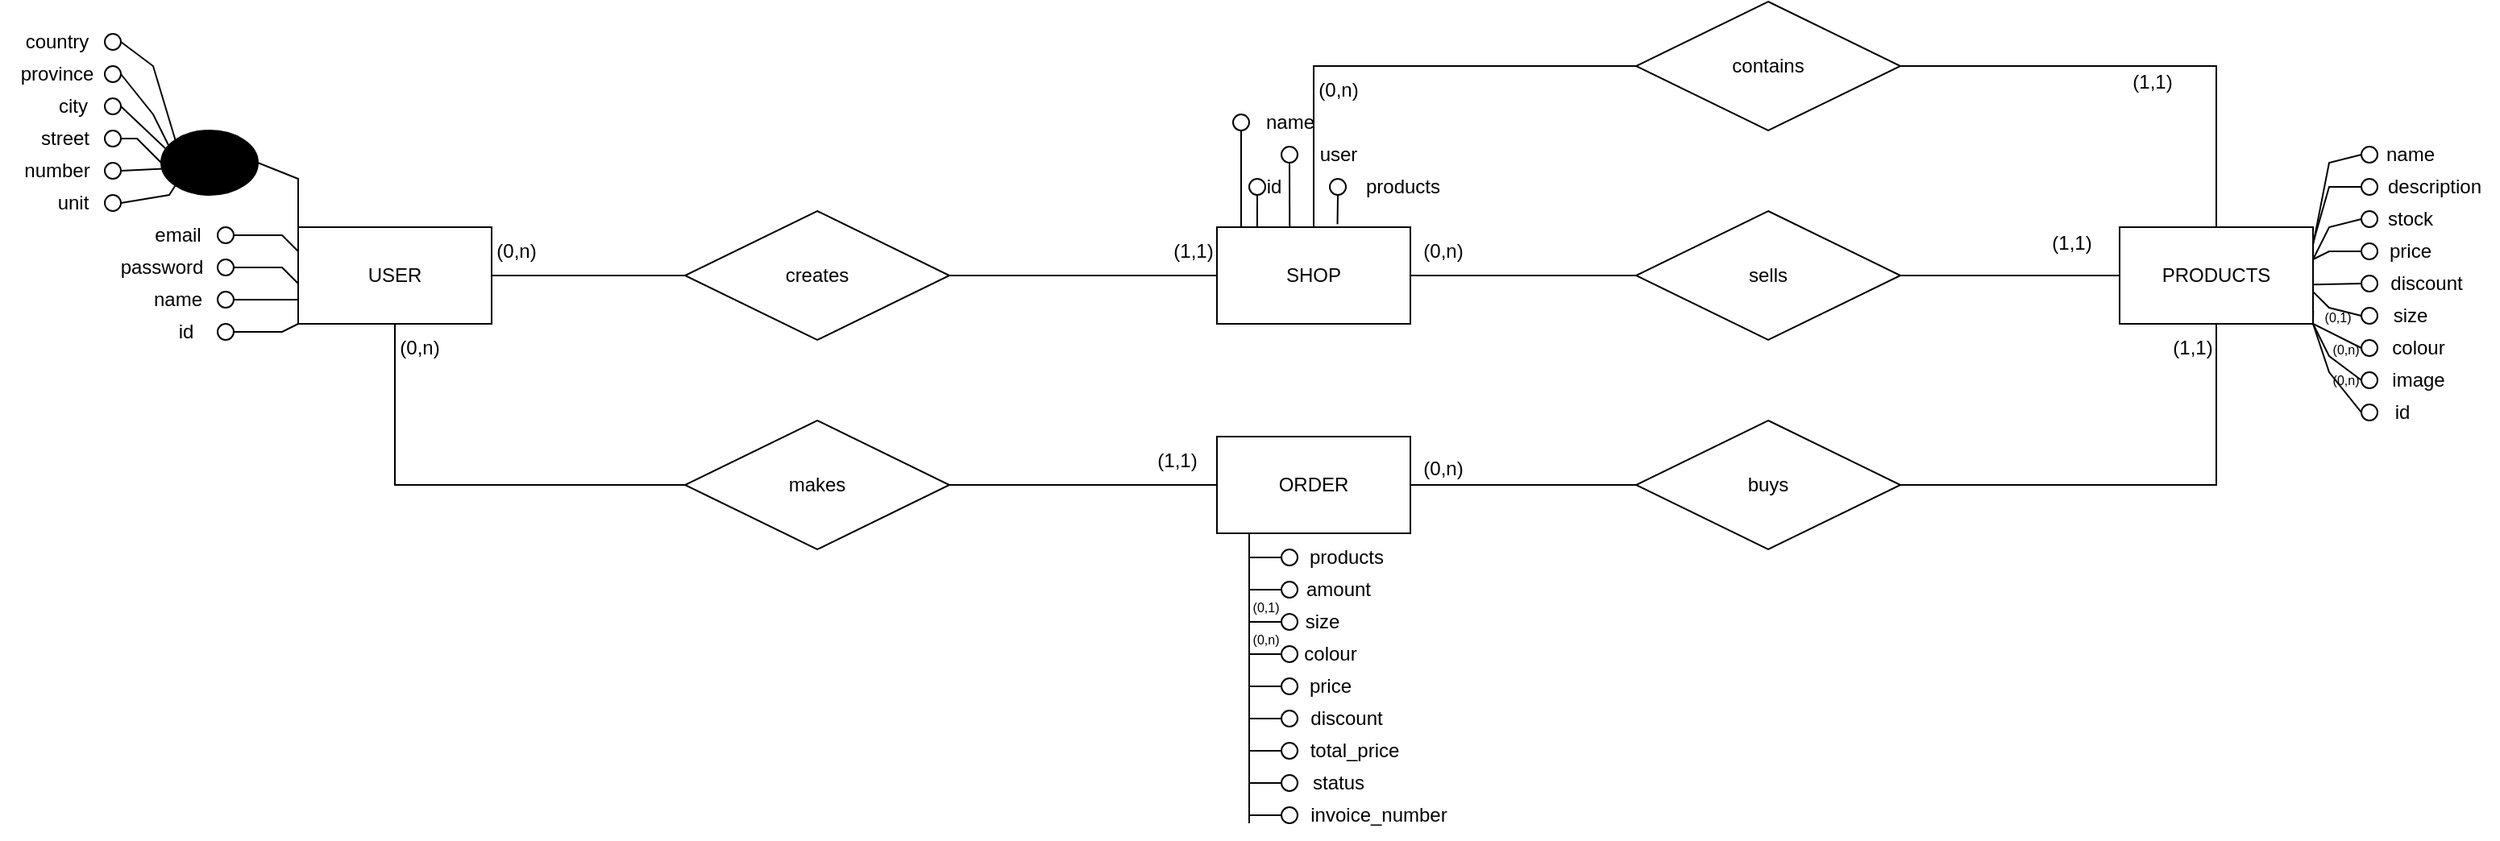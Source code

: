 <mxfile version="20.8.10" type="device"><diagram name="Página-1" id="G-eJqF3E86gqynP8YKyf"><mxGraphModel dx="1877" dy="1722" grid="1" gridSize="10" guides="1" tooltips="1" connect="1" arrows="1" fold="1" page="1" pageScale="1" pageWidth="827" pageHeight="1169" math="0" shadow="0"><root><mxCell id="0"/><mxCell id="1" parent="0"/><mxCell id="4-C8mo337-j5Z2Z1WoTl-1" value="USER" style="rounded=0;whiteSpace=wrap;html=1;" vertex="1" parent="1"><mxGeometry x="80" y="120" width="120" height="60" as="geometry"/></mxCell><mxCell id="4-C8mo337-j5Z2Z1WoTl-2" value="creates" style="rhombus;whiteSpace=wrap;html=1;" vertex="1" parent="1"><mxGeometry x="320" y="110" width="164" height="80" as="geometry"/></mxCell><mxCell id="4-C8mo337-j5Z2Z1WoTl-3" value="SHOP" style="rounded=0;whiteSpace=wrap;html=1;" vertex="1" parent="1"><mxGeometry x="650" y="120" width="120" height="60" as="geometry"/></mxCell><mxCell id="4-C8mo337-j5Z2Z1WoTl-4" value="sells" style="rhombus;whiteSpace=wrap;html=1;" vertex="1" parent="1"><mxGeometry x="910" y="110" width="164" height="80" as="geometry"/></mxCell><mxCell id="4-C8mo337-j5Z2Z1WoTl-5" value="PRODUCTS" style="rounded=0;whiteSpace=wrap;html=1;" vertex="1" parent="1"><mxGeometry x="1210" y="120" width="120" height="60" as="geometry"/></mxCell><mxCell id="4-C8mo337-j5Z2Z1WoTl-6" value="makes" style="rhombus;whiteSpace=wrap;html=1;" vertex="1" parent="1"><mxGeometry x="320" y="240" width="164" height="80" as="geometry"/></mxCell><mxCell id="4-C8mo337-j5Z2Z1WoTl-7" value="ORDER" style="rounded=0;whiteSpace=wrap;html=1;" vertex="1" parent="1"><mxGeometry x="650" y="250" width="120" height="60" as="geometry"/></mxCell><mxCell id="4-C8mo337-j5Z2Z1WoTl-8" value="buys" style="rhombus;whiteSpace=wrap;html=1;" vertex="1" parent="1"><mxGeometry x="910" y="240" width="164" height="80" as="geometry"/></mxCell><mxCell id="4-C8mo337-j5Z2Z1WoTl-12" value="" style="endArrow=none;html=1;rounded=0;exitX=1;exitY=0.5;exitDx=0;exitDy=0;entryX=0;entryY=0.5;entryDx=0;entryDy=0;" edge="1" parent="1" source="4-C8mo337-j5Z2Z1WoTl-1" target="4-C8mo337-j5Z2Z1WoTl-2"><mxGeometry width="50" height="50" relative="1" as="geometry"><mxPoint x="350" y="270" as="sourcePoint"/><mxPoint x="400" y="220" as="targetPoint"/></mxGeometry></mxCell><mxCell id="4-C8mo337-j5Z2Z1WoTl-13" value="" style="endArrow=none;html=1;rounded=0;exitX=0;exitY=0.5;exitDx=0;exitDy=0;entryX=1;entryY=0.5;entryDx=0;entryDy=0;" edge="1" parent="1" source="4-C8mo337-j5Z2Z1WoTl-3" target="4-C8mo337-j5Z2Z1WoTl-2"><mxGeometry width="50" height="50" relative="1" as="geometry"><mxPoint x="168" y="160" as="sourcePoint"/><mxPoint x="330" y="160" as="targetPoint"/></mxGeometry></mxCell><mxCell id="4-C8mo337-j5Z2Z1WoTl-14" value="" style="endArrow=none;html=1;rounded=0;exitX=0.5;exitY=1;exitDx=0;exitDy=0;entryX=0;entryY=0.5;entryDx=0;entryDy=0;" edge="1" parent="1" source="4-C8mo337-j5Z2Z1WoTl-1" target="4-C8mo337-j5Z2Z1WoTl-6"><mxGeometry width="50" height="50" relative="1" as="geometry"><mxPoint x="260" y="200" as="sourcePoint"/><mxPoint x="422" y="200" as="targetPoint"/><Array as="points"><mxPoint x="140" y="280"/></Array></mxGeometry></mxCell><mxCell id="4-C8mo337-j5Z2Z1WoTl-15" value="" style="endArrow=none;html=1;rounded=0;exitX=1;exitY=0.5;exitDx=0;exitDy=0;entryX=0;entryY=0.5;entryDx=0;entryDy=0;" edge="1" parent="1" source="4-C8mo337-j5Z2Z1WoTl-6" target="4-C8mo337-j5Z2Z1WoTl-7"><mxGeometry width="50" height="50" relative="1" as="geometry"><mxPoint x="510" y="320" as="sourcePoint"/><mxPoint x="672" y="320" as="targetPoint"/></mxGeometry></mxCell><mxCell id="4-C8mo337-j5Z2Z1WoTl-16" value="" style="endArrow=none;html=1;rounded=0;exitX=1;exitY=0.5;exitDx=0;exitDy=0;" edge="1" parent="1" source="4-C8mo337-j5Z2Z1WoTl-3"><mxGeometry width="50" height="50" relative="1" as="geometry"><mxPoint x="820" y="150" as="sourcePoint"/><mxPoint x="910" y="150" as="targetPoint"/></mxGeometry></mxCell><mxCell id="4-C8mo337-j5Z2Z1WoTl-17" value="" style="endArrow=none;html=1;rounded=0;exitX=1;exitY=0.5;exitDx=0;exitDy=0;entryX=0;entryY=0.5;entryDx=0;entryDy=0;" edge="1" parent="1" source="4-C8mo337-j5Z2Z1WoTl-4" target="4-C8mo337-j5Z2Z1WoTl-5"><mxGeometry width="50" height="50" relative="1" as="geometry"><mxPoint x="1150" y="160" as="sourcePoint"/><mxPoint x="1312" y="160" as="targetPoint"/></mxGeometry></mxCell><mxCell id="4-C8mo337-j5Z2Z1WoTl-19" value="" style="endArrow=none;html=1;rounded=0;exitX=1;exitY=0.5;exitDx=0;exitDy=0;entryX=0;entryY=0.5;entryDx=0;entryDy=0;" edge="1" parent="1" source="4-C8mo337-j5Z2Z1WoTl-7" target="4-C8mo337-j5Z2Z1WoTl-8"><mxGeometry width="50" height="50" relative="1" as="geometry"><mxPoint x="790" y="320" as="sourcePoint"/><mxPoint x="952" y="320" as="targetPoint"/></mxGeometry></mxCell><mxCell id="4-C8mo337-j5Z2Z1WoTl-20" value="" style="ellipse;whiteSpace=wrap;html=1;aspect=fixed;" vertex="1" parent="1"><mxGeometry x="30" y="120" width="10" height="10" as="geometry"/></mxCell><mxCell id="4-C8mo337-j5Z2Z1WoTl-23" value="" style="ellipse;whiteSpace=wrap;html=1;aspect=fixed;" vertex="1" parent="1"><mxGeometry x="30" y="140" width="10" height="10" as="geometry"/></mxCell><mxCell id="4-C8mo337-j5Z2Z1WoTl-24" value="" style="ellipse;whiteSpace=wrap;html=1;aspect=fixed;" vertex="1" parent="1"><mxGeometry x="30" y="160" width="10" height="10" as="geometry"/></mxCell><mxCell id="4-C8mo337-j5Z2Z1WoTl-26" value="" style="ellipse;whiteSpace=wrap;html=1;aspect=fixed;fillColor=#FFFFFF;" vertex="1" parent="1"><mxGeometry x="30" y="180" width="10" height="10" as="geometry"/></mxCell><mxCell id="4-C8mo337-j5Z2Z1WoTl-27" value="" style="endArrow=none;html=1;rounded=0;exitX=0;exitY=0.25;exitDx=0;exitDy=0;entryX=1;entryY=0.5;entryDx=0;entryDy=0;" edge="1" parent="1" source="4-C8mo337-j5Z2Z1WoTl-1" target="4-C8mo337-j5Z2Z1WoTl-20"><mxGeometry width="50" height="50" relative="1" as="geometry"><mxPoint x="80" y="190" as="sourcePoint"/><mxPoint x="130" y="140" as="targetPoint"/><Array as="points"><mxPoint x="70" y="125"/></Array></mxGeometry></mxCell><mxCell id="4-C8mo337-j5Z2Z1WoTl-28" value="" style="endArrow=none;html=1;rounded=0;exitX=0;exitY=0.25;exitDx=0;exitDy=0;entryX=1;entryY=0.5;entryDx=0;entryDy=0;" edge="1" parent="1"><mxGeometry width="50" height="50" relative="1" as="geometry"><mxPoint x="80" y="155" as="sourcePoint"/><mxPoint x="40" y="145" as="targetPoint"/><Array as="points"><mxPoint x="70" y="145"/></Array></mxGeometry></mxCell><mxCell id="4-C8mo337-j5Z2Z1WoTl-30" value="" style="endArrow=none;html=1;rounded=0;exitX=1;exitY=0.5;exitDx=0;exitDy=0;entryX=0;entryY=0.75;entryDx=0;entryDy=0;" edge="1" parent="1" source="4-C8mo337-j5Z2Z1WoTl-24" target="4-C8mo337-j5Z2Z1WoTl-1"><mxGeometry width="50" height="50" relative="1" as="geometry"><mxPoint x="80" y="190" as="sourcePoint"/><mxPoint x="130" y="140" as="targetPoint"/></mxGeometry></mxCell><mxCell id="4-C8mo337-j5Z2Z1WoTl-31" value="" style="endArrow=none;html=1;rounded=0;exitX=1;exitY=0.5;exitDx=0;exitDy=0;entryX=0;entryY=1;entryDx=0;entryDy=0;" edge="1" parent="1" source="4-C8mo337-j5Z2Z1WoTl-26" target="4-C8mo337-j5Z2Z1WoTl-1"><mxGeometry width="50" height="50" relative="1" as="geometry"><mxPoint x="80" y="190" as="sourcePoint"/><mxPoint x="130" y="140" as="targetPoint"/><Array as="points"><mxPoint x="70" y="185"/></Array></mxGeometry></mxCell><mxCell id="4-C8mo337-j5Z2Z1WoTl-32" value="email" style="text;html=1;align=center;verticalAlign=middle;resizable=0;points=[];autosize=1;strokeColor=none;fillColor=none;" vertex="1" parent="1"><mxGeometry x="-20" y="110" width="50" height="30" as="geometry"/></mxCell><mxCell id="4-C8mo337-j5Z2Z1WoTl-33" value="password" style="text;html=1;align=center;verticalAlign=middle;resizable=0;points=[];autosize=1;strokeColor=none;fillColor=none;" vertex="1" parent="1"><mxGeometry x="-40" y="130" width="70" height="30" as="geometry"/></mxCell><mxCell id="4-C8mo337-j5Z2Z1WoTl-34" value="name" style="text;html=1;align=center;verticalAlign=middle;resizable=0;points=[];autosize=1;strokeColor=none;fillColor=none;" vertex="1" parent="1"><mxGeometry x="-20" y="150" width="50" height="30" as="geometry"/></mxCell><mxCell id="4-C8mo337-j5Z2Z1WoTl-35" value="id" style="text;html=1;align=center;verticalAlign=middle;resizable=0;points=[];autosize=1;strokeColor=none;fillColor=none;" vertex="1" parent="1"><mxGeometry x="-5" y="170" width="30" height="30" as="geometry"/></mxCell><mxCell id="4-C8mo337-j5Z2Z1WoTl-36" value="" style="ellipse;whiteSpace=wrap;html=1;aspect=fixed;" vertex="1" parent="1"><mxGeometry x="660" y="50" width="10" height="10" as="geometry"/></mxCell><mxCell id="4-C8mo337-j5Z2Z1WoTl-37" value="" style="ellipse;whiteSpace=wrap;html=1;aspect=fixed;" vertex="1" parent="1"><mxGeometry x="690" y="70" width="10" height="10" as="geometry"/></mxCell><mxCell id="4-C8mo337-j5Z2Z1WoTl-38" value="" style="ellipse;whiteSpace=wrap;html=1;aspect=fixed;" vertex="1" parent="1"><mxGeometry x="720" y="90" width="10" height="10" as="geometry"/></mxCell><mxCell id="4-C8mo337-j5Z2Z1WoTl-39" value="" style="ellipse;whiteSpace=wrap;html=1;aspect=fixed;fillColor=#FFFFFF;" vertex="1" parent="1"><mxGeometry x="670" y="90" width="10" height="10" as="geometry"/></mxCell><mxCell id="4-C8mo337-j5Z2Z1WoTl-40" value="name" style="text;html=1;align=center;verticalAlign=middle;resizable=0;points=[];autosize=1;strokeColor=none;fillColor=none;" vertex="1" parent="1"><mxGeometry x="670" y="40" width="50" height="30" as="geometry"/></mxCell><mxCell id="4-C8mo337-j5Z2Z1WoTl-41" value="user" style="text;html=1;align=center;verticalAlign=middle;resizable=0;points=[];autosize=1;strokeColor=none;fillColor=none;" vertex="1" parent="1"><mxGeometry x="700" y="60" width="50" height="30" as="geometry"/></mxCell><mxCell id="4-C8mo337-j5Z2Z1WoTl-42" value="products" style="text;html=1;align=center;verticalAlign=middle;resizable=0;points=[];autosize=1;strokeColor=none;fillColor=none;" vertex="1" parent="1"><mxGeometry x="730" y="80" width="70" height="30" as="geometry"/></mxCell><mxCell id="4-C8mo337-j5Z2Z1WoTl-44" value="id" style="text;html=1;align=center;verticalAlign=middle;resizable=0;points=[];autosize=1;strokeColor=none;fillColor=none;" vertex="1" parent="1"><mxGeometry x="670" y="80" width="30" height="30" as="geometry"/></mxCell><mxCell id="4-C8mo337-j5Z2Z1WoTl-45" value="" style="endArrow=none;html=1;rounded=0;exitX=0.5;exitY=1;exitDx=0;exitDy=0;entryX=0.125;entryY=0.001;entryDx=0;entryDy=0;entryPerimeter=0;" edge="1" parent="1" source="4-C8mo337-j5Z2Z1WoTl-36" target="4-C8mo337-j5Z2Z1WoTl-3"><mxGeometry width="50" height="50" relative="1" as="geometry"><mxPoint x="750" y="130" as="sourcePoint"/><mxPoint x="800" y="80" as="targetPoint"/></mxGeometry></mxCell><mxCell id="4-C8mo337-j5Z2Z1WoTl-47" value="" style="endArrow=none;html=1;rounded=0;exitX=0.5;exitY=1;exitDx=0;exitDy=0;entryX=0.208;entryY=0;entryDx=0;entryDy=0;entryPerimeter=0;" edge="1" parent="1" source="4-C8mo337-j5Z2Z1WoTl-39" target="4-C8mo337-j5Z2Z1WoTl-3"><mxGeometry width="50" height="50" relative="1" as="geometry"><mxPoint x="750" y="130" as="sourcePoint"/><mxPoint x="800" y="80" as="targetPoint"/></mxGeometry></mxCell><mxCell id="4-C8mo337-j5Z2Z1WoTl-48" value="" style="endArrow=none;html=1;rounded=0;exitX=0.5;exitY=1;exitDx=0;exitDy=0;entryX=0.376;entryY=0.001;entryDx=0;entryDy=0;entryPerimeter=0;" edge="1" parent="1" source="4-C8mo337-j5Z2Z1WoTl-37" target="4-C8mo337-j5Z2Z1WoTl-3"><mxGeometry width="50" height="50" relative="1" as="geometry"><mxPoint x="750" y="130" as="sourcePoint"/><mxPoint x="800" y="80" as="targetPoint"/></mxGeometry></mxCell><mxCell id="4-C8mo337-j5Z2Z1WoTl-49" value="" style="endArrow=none;html=1;rounded=0;exitX=0.5;exitY=1;exitDx=0;exitDy=0;entryX=0.623;entryY=-0.031;entryDx=0;entryDy=0;entryPerimeter=0;" edge="1" parent="1" source="4-C8mo337-j5Z2Z1WoTl-38" target="4-C8mo337-j5Z2Z1WoTl-3"><mxGeometry width="50" height="50" relative="1" as="geometry"><mxPoint x="750" y="130" as="sourcePoint"/><mxPoint x="800" y="80" as="targetPoint"/></mxGeometry></mxCell><mxCell id="4-C8mo337-j5Z2Z1WoTl-50" value="contains" style="rhombus;whiteSpace=wrap;html=1;" vertex="1" parent="1"><mxGeometry x="910" y="-20" width="164" height="80" as="geometry"/></mxCell><mxCell id="4-C8mo337-j5Z2Z1WoTl-51" value="" style="endArrow=none;html=1;rounded=0;exitX=0;exitY=0.5;exitDx=0;exitDy=0;" edge="1" parent="1" source="4-C8mo337-j5Z2Z1WoTl-50"><mxGeometry width="50" height="50" relative="1" as="geometry"><mxPoint x="960" y="80" as="sourcePoint"/><mxPoint x="910" y="20" as="targetPoint"/></mxGeometry></mxCell><mxCell id="4-C8mo337-j5Z2Z1WoTl-53" value="" style="endArrow=none;html=1;rounded=0;exitX=0.5;exitY=0;exitDx=0;exitDy=0;entryX=0;entryY=0.5;entryDx=0;entryDy=0;" edge="1" parent="1" source="4-C8mo337-j5Z2Z1WoTl-3" target="4-C8mo337-j5Z2Z1WoTl-50"><mxGeometry width="50" height="50" relative="1" as="geometry"><mxPoint x="960" y="160" as="sourcePoint"/><mxPoint x="1010" y="110" as="targetPoint"/><Array as="points"><mxPoint x="710" y="20"/></Array></mxGeometry></mxCell><mxCell id="4-C8mo337-j5Z2Z1WoTl-54" value="" style="endArrow=none;html=1;rounded=0;entryX=1;entryY=0.5;entryDx=0;entryDy=0;exitX=0.5;exitY=0;exitDx=0;exitDy=0;" edge="1" parent="1" source="4-C8mo337-j5Z2Z1WoTl-5" target="4-C8mo337-j5Z2Z1WoTl-50"><mxGeometry width="50" height="50" relative="1" as="geometry"><mxPoint x="960" y="160" as="sourcePoint"/><mxPoint x="1010" y="110" as="targetPoint"/><Array as="points"><mxPoint x="1270" y="20"/></Array></mxGeometry></mxCell><mxCell id="4-C8mo337-j5Z2Z1WoTl-55" value="" style="ellipse;whiteSpace=wrap;html=1;aspect=fixed;" vertex="1" parent="1"><mxGeometry x="1360" y="90" width="10" height="10" as="geometry"/></mxCell><mxCell id="4-C8mo337-j5Z2Z1WoTl-56" value="" style="ellipse;whiteSpace=wrap;html=1;aspect=fixed;" vertex="1" parent="1"><mxGeometry x="1360" y="110" width="10" height="10" as="geometry"/></mxCell><mxCell id="4-C8mo337-j5Z2Z1WoTl-57" value="" style="ellipse;whiteSpace=wrap;html=1;aspect=fixed;" vertex="1" parent="1"><mxGeometry x="1360" y="130" width="10" height="10" as="geometry"/></mxCell><mxCell id="4-C8mo337-j5Z2Z1WoTl-58" value="" style="ellipse;whiteSpace=wrap;html=1;aspect=fixed;" vertex="1" parent="1"><mxGeometry x="1360" y="150" width="10" height="10" as="geometry"/></mxCell><mxCell id="4-C8mo337-j5Z2Z1WoTl-59" value="" style="ellipse;whiteSpace=wrap;html=1;aspect=fixed;" vertex="1" parent="1"><mxGeometry x="1360" y="170" width="10" height="10" as="geometry"/></mxCell><mxCell id="4-C8mo337-j5Z2Z1WoTl-60" value="" style="ellipse;whiteSpace=wrap;html=1;aspect=fixed;" vertex="1" parent="1"><mxGeometry x="1360" y="190" width="10" height="10" as="geometry"/></mxCell><mxCell id="4-C8mo337-j5Z2Z1WoTl-61" value="" style="ellipse;whiteSpace=wrap;html=1;aspect=fixed;" vertex="1" parent="1"><mxGeometry x="1360" y="210" width="10" height="10" as="geometry"/></mxCell><mxCell id="4-C8mo337-j5Z2Z1WoTl-62" value="" style="ellipse;whiteSpace=wrap;html=1;aspect=fixed;" vertex="1" parent="1"><mxGeometry x="1360" y="70" width="10" height="10" as="geometry"/></mxCell><mxCell id="4-C8mo337-j5Z2Z1WoTl-63" value="" style="ellipse;whiteSpace=wrap;html=1;aspect=fixed;fillColor=#FFFFFF;" vertex="1" parent="1"><mxGeometry x="1360" y="230" width="10" height="10" as="geometry"/></mxCell><mxCell id="4-C8mo337-j5Z2Z1WoTl-65" value="" style="endArrow=none;html=1;rounded=0;exitX=1.001;exitY=0.175;exitDx=0;exitDy=0;exitPerimeter=0;entryX=0;entryY=0.5;entryDx=0;entryDy=0;" edge="1" parent="1" source="4-C8mo337-j5Z2Z1WoTl-5" target="4-C8mo337-j5Z2Z1WoTl-62"><mxGeometry width="50" height="50" relative="1" as="geometry"><mxPoint x="1300" y="170" as="sourcePoint"/><mxPoint x="1350" y="120" as="targetPoint"/><Array as="points"><mxPoint x="1340" y="80"/></Array></mxGeometry></mxCell><mxCell id="4-C8mo337-j5Z2Z1WoTl-66" value="" style="endArrow=none;html=1;rounded=0;exitX=0;exitY=0.5;exitDx=0;exitDy=0;" edge="1" parent="1" source="4-C8mo337-j5Z2Z1WoTl-55"><mxGeometry width="50" height="50" relative="1" as="geometry"><mxPoint x="1300" y="170" as="sourcePoint"/><mxPoint x="1330" y="130" as="targetPoint"/><Array as="points"><mxPoint x="1340" y="95"/></Array></mxGeometry></mxCell><mxCell id="4-C8mo337-j5Z2Z1WoTl-67" value="" style="endArrow=none;html=1;rounded=0;entryX=0;entryY=0.5;entryDx=0;entryDy=0;" edge="1" parent="1" target="4-C8mo337-j5Z2Z1WoTl-56"><mxGeometry width="50" height="50" relative="1" as="geometry"><mxPoint x="1330" y="140" as="sourcePoint"/><mxPoint x="1350" y="120" as="targetPoint"/><Array as="points"><mxPoint x="1340" y="120"/></Array></mxGeometry></mxCell><mxCell id="4-C8mo337-j5Z2Z1WoTl-68" value="" style="endArrow=none;html=1;rounded=0;exitX=0;exitY=0.5;exitDx=0;exitDy=0;" edge="1" parent="1" source="4-C8mo337-j5Z2Z1WoTl-57"><mxGeometry width="50" height="50" relative="1" as="geometry"><mxPoint x="1300" y="170" as="sourcePoint"/><mxPoint x="1330" y="140" as="targetPoint"/><Array as="points"><mxPoint x="1340" y="135"/></Array></mxGeometry></mxCell><mxCell id="4-C8mo337-j5Z2Z1WoTl-69" value="" style="endArrow=none;html=1;rounded=0;exitX=0;exitY=0.5;exitDx=0;exitDy=0;entryX=1.001;entryY=0.594;entryDx=0;entryDy=0;entryPerimeter=0;" edge="1" parent="1" source="4-C8mo337-j5Z2Z1WoTl-58" target="4-C8mo337-j5Z2Z1WoTl-5"><mxGeometry width="50" height="50" relative="1" as="geometry"><mxPoint x="1300" y="170" as="sourcePoint"/><mxPoint x="1350" y="120" as="targetPoint"/></mxGeometry></mxCell><mxCell id="4-C8mo337-j5Z2Z1WoTl-70" value="" style="endArrow=none;html=1;rounded=0;exitX=0;exitY=0.5;exitDx=0;exitDy=0;entryX=1.001;entryY=0.67;entryDx=0;entryDy=0;entryPerimeter=0;" edge="1" parent="1" source="4-C8mo337-j5Z2Z1WoTl-59" target="4-C8mo337-j5Z2Z1WoTl-5"><mxGeometry width="50" height="50" relative="1" as="geometry"><mxPoint x="1300" y="170" as="sourcePoint"/><mxPoint x="1350" y="120" as="targetPoint"/><Array as="points"><mxPoint x="1340" y="170"/></Array></mxGeometry></mxCell><mxCell id="4-C8mo337-j5Z2Z1WoTl-71" value="" style="endArrow=none;html=1;rounded=0;exitX=0;exitY=0.5;exitDx=0;exitDy=0;entryX=1.001;entryY=0.867;entryDx=0;entryDy=0;entryPerimeter=0;" edge="1" parent="1" source="4-C8mo337-j5Z2Z1WoTl-60" target="4-C8mo337-j5Z2Z1WoTl-5"><mxGeometry width="50" height="50" relative="1" as="geometry"><mxPoint x="1300" y="220" as="sourcePoint"/><mxPoint x="1350" y="170" as="targetPoint"/><Array as="points"><mxPoint x="1330" y="180"/></Array></mxGeometry></mxCell><mxCell id="4-C8mo337-j5Z2Z1WoTl-72" value="" style="endArrow=none;html=1;rounded=0;exitX=0;exitY=0.5;exitDx=0;exitDy=0;entryX=1;entryY=1;entryDx=0;entryDy=0;" edge="1" parent="1" source="4-C8mo337-j5Z2Z1WoTl-61" target="4-C8mo337-j5Z2Z1WoTl-5"><mxGeometry width="50" height="50" relative="1" as="geometry"><mxPoint x="1300" y="220" as="sourcePoint"/><mxPoint x="1350" y="170" as="targetPoint"/><Array as="points"><mxPoint x="1340" y="200"/></Array></mxGeometry></mxCell><mxCell id="4-C8mo337-j5Z2Z1WoTl-73" value="" style="endArrow=none;html=1;rounded=0;exitX=0;exitY=0.5;exitDx=0;exitDy=0;" edge="1" parent="1" source="4-C8mo337-j5Z2Z1WoTl-63"><mxGeometry width="50" height="50" relative="1" as="geometry"><mxPoint x="1300" y="220" as="sourcePoint"/><mxPoint x="1330" y="180" as="targetPoint"/><Array as="points"><mxPoint x="1340" y="210"/></Array></mxGeometry></mxCell><mxCell id="4-C8mo337-j5Z2Z1WoTl-74" value="name" style="text;html=1;align=center;verticalAlign=middle;resizable=0;points=[];autosize=1;strokeColor=none;fillColor=none;" vertex="1" parent="1"><mxGeometry x="1365" y="60" width="50" height="30" as="geometry"/></mxCell><mxCell id="4-C8mo337-j5Z2Z1WoTl-75" value="description" style="text;html=1;align=center;verticalAlign=middle;resizable=0;points=[];autosize=1;strokeColor=none;fillColor=none;" vertex="1" parent="1"><mxGeometry x="1365" y="80" width="80" height="30" as="geometry"/></mxCell><mxCell id="4-C8mo337-j5Z2Z1WoTl-76" value="stock" style="text;html=1;align=center;verticalAlign=middle;resizable=0;points=[];autosize=1;strokeColor=none;fillColor=none;" vertex="1" parent="1"><mxGeometry x="1365" y="100" width="50" height="30" as="geometry"/></mxCell><mxCell id="4-C8mo337-j5Z2Z1WoTl-77" value="price" style="text;html=1;align=center;verticalAlign=middle;resizable=0;points=[];autosize=1;strokeColor=none;fillColor=none;" vertex="1" parent="1"><mxGeometry x="1365" y="120" width="50" height="30" as="geometry"/></mxCell><mxCell id="4-C8mo337-j5Z2Z1WoTl-78" value="discount" style="text;html=1;align=center;verticalAlign=middle;resizable=0;points=[];autosize=1;strokeColor=none;fillColor=none;" vertex="1" parent="1"><mxGeometry x="1365" y="140" width="70" height="30" as="geometry"/></mxCell><mxCell id="4-C8mo337-j5Z2Z1WoTl-79" value="size" style="text;html=1;align=center;verticalAlign=middle;resizable=0;points=[];autosize=1;strokeColor=none;fillColor=none;" vertex="1" parent="1"><mxGeometry x="1370" y="160" width="40" height="30" as="geometry"/></mxCell><mxCell id="4-C8mo337-j5Z2Z1WoTl-80" value="colour" style="text;html=1;align=center;verticalAlign=middle;resizable=0;points=[];autosize=1;strokeColor=none;fillColor=none;" vertex="1" parent="1"><mxGeometry x="1365" y="180" width="60" height="30" as="geometry"/></mxCell><mxCell id="4-C8mo337-j5Z2Z1WoTl-81" value="image" style="text;html=1;align=center;verticalAlign=middle;resizable=0;points=[];autosize=1;strokeColor=none;fillColor=none;" vertex="1" parent="1"><mxGeometry x="1365" y="200" width="60" height="30" as="geometry"/></mxCell><mxCell id="4-C8mo337-j5Z2Z1WoTl-82" value="id" style="text;html=1;align=center;verticalAlign=middle;resizable=0;points=[];autosize=1;strokeColor=none;fillColor=none;" vertex="1" parent="1"><mxGeometry x="1370" y="220" width="30" height="30" as="geometry"/></mxCell><mxCell id="4-C8mo337-j5Z2Z1WoTl-101" value="" style="endArrow=none;html=1;rounded=0;exitX=0.5;exitY=1;exitDx=0;exitDy=0;" edge="1" parent="1"><mxGeometry width="50" height="50" relative="1" as="geometry"><mxPoint x="670.0" y="310" as="sourcePoint"/><mxPoint x="670" y="490" as="targetPoint"/></mxGeometry></mxCell><mxCell id="4-C8mo337-j5Z2Z1WoTl-102" value="" style="ellipse;whiteSpace=wrap;html=1;aspect=fixed;" vertex="1" parent="1"><mxGeometry x="690" y="320" width="10" height="10" as="geometry"/></mxCell><mxCell id="4-C8mo337-j5Z2Z1WoTl-103" value="" style="ellipse;whiteSpace=wrap;html=1;aspect=fixed;" vertex="1" parent="1"><mxGeometry x="690" y="340" width="10" height="10" as="geometry"/></mxCell><mxCell id="4-C8mo337-j5Z2Z1WoTl-104" value="" style="ellipse;whiteSpace=wrap;html=1;aspect=fixed;" vertex="1" parent="1"><mxGeometry x="690" y="360" width="10" height="10" as="geometry"/></mxCell><mxCell id="4-C8mo337-j5Z2Z1WoTl-105" value="" style="ellipse;whiteSpace=wrap;html=1;aspect=fixed;" vertex="1" parent="1"><mxGeometry x="690" y="380" width="10" height="10" as="geometry"/></mxCell><mxCell id="4-C8mo337-j5Z2Z1WoTl-106" value="" style="ellipse;whiteSpace=wrap;html=1;aspect=fixed;" vertex="1" parent="1"><mxGeometry x="690" y="400" width="10" height="10" as="geometry"/></mxCell><mxCell id="4-C8mo337-j5Z2Z1WoTl-107" value="" style="ellipse;whiteSpace=wrap;html=1;aspect=fixed;" vertex="1" parent="1"><mxGeometry x="690" y="420" width="10" height="10" as="geometry"/></mxCell><mxCell id="4-C8mo337-j5Z2Z1WoTl-108" value="" style="ellipse;whiteSpace=wrap;html=1;aspect=fixed;" vertex="1" parent="1"><mxGeometry x="690" y="440" width="10" height="10" as="geometry"/></mxCell><mxCell id="4-C8mo337-j5Z2Z1WoTl-109" value="" style="ellipse;whiteSpace=wrap;html=1;aspect=fixed;fillColor=#FFFFFF;" vertex="1" parent="1"><mxGeometry x="690" y="480" width="10" height="10" as="geometry"/></mxCell><mxCell id="4-C8mo337-j5Z2Z1WoTl-110" value="" style="endArrow=none;html=1;rounded=0;entryX=0;entryY=0.5;entryDx=0;entryDy=0;" edge="1" parent="1" target="4-C8mo337-j5Z2Z1WoTl-102"><mxGeometry width="50" height="50" relative="1" as="geometry"><mxPoint x="670.0" y="330" as="sourcePoint"/><mxPoint x="690" y="370" as="targetPoint"/><Array as="points"><mxPoint x="670" y="325"/></Array></mxGeometry></mxCell><mxCell id="4-C8mo337-j5Z2Z1WoTl-111" value="" style="endArrow=none;html=1;rounded=0;exitX=0;exitY=0.5;exitDx=0;exitDy=0;" edge="1" parent="1" source="4-C8mo337-j5Z2Z1WoTl-103"><mxGeometry width="50" height="50" relative="1" as="geometry"><mxPoint x="640" y="410" as="sourcePoint"/><mxPoint x="670.0" y="345" as="targetPoint"/></mxGeometry></mxCell><mxCell id="4-C8mo337-j5Z2Z1WoTl-112" value="" style="endArrow=none;html=1;rounded=0;entryX=0;entryY=0.5;entryDx=0;entryDy=0;" edge="1" parent="1" target="4-C8mo337-j5Z2Z1WoTl-104"><mxGeometry width="50" height="50" relative="1" as="geometry"><mxPoint x="670.0" y="365" as="sourcePoint"/><mxPoint x="690" y="360" as="targetPoint"/></mxGeometry></mxCell><mxCell id="4-C8mo337-j5Z2Z1WoTl-113" value="" style="endArrow=none;html=1;rounded=0;entryX=0;entryY=0.5;entryDx=0;entryDy=0;" edge="1" parent="1" target="4-C8mo337-j5Z2Z1WoTl-105"><mxGeometry width="50" height="50" relative="1" as="geometry"><mxPoint x="670.0" y="385" as="sourcePoint"/><mxPoint x="690" y="360" as="targetPoint"/></mxGeometry></mxCell><mxCell id="4-C8mo337-j5Z2Z1WoTl-114" value="" style="endArrow=none;html=1;rounded=0;exitX=0;exitY=0.5;exitDx=0;exitDy=0;" edge="1" parent="1" source="4-C8mo337-j5Z2Z1WoTl-106"><mxGeometry width="50" height="50" relative="1" as="geometry"><mxPoint x="640" y="410" as="sourcePoint"/><mxPoint x="670.0" y="405" as="targetPoint"/></mxGeometry></mxCell><mxCell id="4-C8mo337-j5Z2Z1WoTl-115" value="" style="endArrow=none;html=1;rounded=0;exitX=0;exitY=0.5;exitDx=0;exitDy=0;" edge="1" parent="1" source="4-C8mo337-j5Z2Z1WoTl-107"><mxGeometry width="50" height="50" relative="1" as="geometry"><mxPoint x="640" y="410" as="sourcePoint"/><mxPoint x="670.0" y="425" as="targetPoint"/></mxGeometry></mxCell><mxCell id="4-C8mo337-j5Z2Z1WoTl-116" value="" style="endArrow=none;html=1;rounded=0;exitX=0;exitY=0.5;exitDx=0;exitDy=0;" edge="1" parent="1" source="4-C8mo337-j5Z2Z1WoTl-108"><mxGeometry width="50" height="50" relative="1" as="geometry"><mxPoint x="640" y="410" as="sourcePoint"/><mxPoint x="670.0" y="445" as="targetPoint"/></mxGeometry></mxCell><mxCell id="4-C8mo337-j5Z2Z1WoTl-117" value="" style="endArrow=none;html=1;rounded=0;entryX=0;entryY=0.5;entryDx=0;entryDy=0;" edge="1" parent="1" target="4-C8mo337-j5Z2Z1WoTl-109"><mxGeometry width="50" height="50" relative="1" as="geometry"><mxPoint x="670" y="485" as="sourcePoint"/><mxPoint x="690" y="360" as="targetPoint"/></mxGeometry></mxCell><mxCell id="4-C8mo337-j5Z2Z1WoTl-118" value="products" style="text;html=1;align=center;verticalAlign=middle;resizable=0;points=[];autosize=1;strokeColor=none;fillColor=none;" vertex="1" parent="1"><mxGeometry x="695" y="310" width="70" height="30" as="geometry"/></mxCell><mxCell id="4-C8mo337-j5Z2Z1WoTl-119" value="amount" style="text;html=1;align=center;verticalAlign=middle;resizable=0;points=[];autosize=1;strokeColor=none;fillColor=none;" vertex="1" parent="1"><mxGeometry x="695" y="330" width="60" height="30" as="geometry"/></mxCell><mxCell id="4-C8mo337-j5Z2Z1WoTl-120" value="size" style="text;html=1;align=center;verticalAlign=middle;resizable=0;points=[];autosize=1;strokeColor=none;fillColor=none;" vertex="1" parent="1"><mxGeometry x="695" y="350" width="40" height="30" as="geometry"/></mxCell><mxCell id="4-C8mo337-j5Z2Z1WoTl-121" value="colour" style="text;html=1;align=center;verticalAlign=middle;resizable=0;points=[];autosize=1;strokeColor=none;fillColor=none;" vertex="1" parent="1"><mxGeometry x="690" y="370" width="60" height="30" as="geometry"/></mxCell><mxCell id="4-C8mo337-j5Z2Z1WoTl-122" value="price" style="text;html=1;align=center;verticalAlign=middle;resizable=0;points=[];autosize=1;strokeColor=none;fillColor=none;" vertex="1" parent="1"><mxGeometry x="695" y="390" width="50" height="30" as="geometry"/></mxCell><mxCell id="4-C8mo337-j5Z2Z1WoTl-123" value="discount" style="text;html=1;align=center;verticalAlign=middle;resizable=0;points=[];autosize=1;strokeColor=none;fillColor=none;" vertex="1" parent="1"><mxGeometry x="695" y="410" width="70" height="30" as="geometry"/></mxCell><mxCell id="4-C8mo337-j5Z2Z1WoTl-124" value="total_price" style="text;html=1;align=center;verticalAlign=middle;resizable=0;points=[];autosize=1;strokeColor=none;fillColor=none;" vertex="1" parent="1"><mxGeometry x="695" y="430" width="80" height="30" as="geometry"/></mxCell><mxCell id="4-C8mo337-j5Z2Z1WoTl-125" value="invoice_number" style="text;html=1;align=center;verticalAlign=middle;resizable=0;points=[];autosize=1;strokeColor=none;fillColor=none;" vertex="1" parent="1"><mxGeometry x="695" y="470" width="110" height="30" as="geometry"/></mxCell><mxCell id="4-C8mo337-j5Z2Z1WoTl-126" value="" style="endArrow=none;html=1;rounded=0;exitX=1;exitY=0.5;exitDx=0;exitDy=0;entryX=0.5;entryY=1;entryDx=0;entryDy=0;" edge="1" parent="1" source="4-C8mo337-j5Z2Z1WoTl-8" target="4-C8mo337-j5Z2Z1WoTl-5"><mxGeometry width="50" height="50" relative="1" as="geometry"><mxPoint x="1080" y="280" as="sourcePoint"/><mxPoint x="1130" y="230" as="targetPoint"/><Array as="points"><mxPoint x="1270" y="280"/></Array></mxGeometry></mxCell><mxCell id="4-C8mo337-j5Z2Z1WoTl-127" value="address" style="ellipse;whiteSpace=wrap;html=1;fillColor=#000000;" vertex="1" parent="1"><mxGeometry x="-5" y="60" width="60" height="40" as="geometry"/></mxCell><mxCell id="4-C8mo337-j5Z2Z1WoTl-128" value="" style="endArrow=none;html=1;rounded=0;exitX=0;exitY=0;exitDx=0;exitDy=0;entryX=1;entryY=0.5;entryDx=0;entryDy=0;" edge="1" parent="1" source="4-C8mo337-j5Z2Z1WoTl-1" target="4-C8mo337-j5Z2Z1WoTl-127"><mxGeometry width="50" height="50" relative="1" as="geometry"><mxPoint x="40" y="120" as="sourcePoint"/><mxPoint x="90" y="70" as="targetPoint"/><Array as="points"><mxPoint x="80" y="90"/></Array></mxGeometry></mxCell><mxCell id="4-C8mo337-j5Z2Z1WoTl-129" value="" style="ellipse;whiteSpace=wrap;html=1;aspect=fixed;" vertex="1" parent="1"><mxGeometry x="-40" width="10" height="10" as="geometry"/></mxCell><mxCell id="4-C8mo337-j5Z2Z1WoTl-130" value="" style="ellipse;whiteSpace=wrap;html=1;aspect=fixed;" vertex="1" parent="1"><mxGeometry x="-40" y="20" width="10" height="10" as="geometry"/></mxCell><mxCell id="4-C8mo337-j5Z2Z1WoTl-132" value="" style="ellipse;whiteSpace=wrap;html=1;aspect=fixed;" vertex="1" parent="1"><mxGeometry x="-40" y="40" width="10" height="10" as="geometry"/></mxCell><mxCell id="4-C8mo337-j5Z2Z1WoTl-133" value="" style="ellipse;whiteSpace=wrap;html=1;aspect=fixed;" vertex="1" parent="1"><mxGeometry x="-40" y="60" width="10" height="10" as="geometry"/></mxCell><mxCell id="4-C8mo337-j5Z2Z1WoTl-135" value="" style="ellipse;whiteSpace=wrap;html=1;aspect=fixed;" vertex="1" parent="1"><mxGeometry x="-40" y="80" width="10" height="10" as="geometry"/></mxCell><mxCell id="4-C8mo337-j5Z2Z1WoTl-136" value="" style="ellipse;whiteSpace=wrap;html=1;aspect=fixed;" vertex="1" parent="1"><mxGeometry x="-40" y="100" width="10" height="10" as="geometry"/></mxCell><mxCell id="4-C8mo337-j5Z2Z1WoTl-137" value="" style="endArrow=none;html=1;rounded=0;exitX=1;exitY=0.5;exitDx=0;exitDy=0;entryX=0;entryY=0;entryDx=0;entryDy=0;" edge="1" parent="1" source="4-C8mo337-j5Z2Z1WoTl-129" target="4-C8mo337-j5Z2Z1WoTl-127"><mxGeometry width="50" height="50" relative="1" as="geometry"><mxPoint x="10" y="100" as="sourcePoint"/><mxPoint x="60" y="50" as="targetPoint"/><Array as="points"><mxPoint x="-10" y="20"/></Array></mxGeometry></mxCell><mxCell id="4-C8mo337-j5Z2Z1WoTl-138" value="" style="endArrow=none;html=1;rounded=0;exitX=0.083;exitY=0.25;exitDx=0;exitDy=0;exitPerimeter=0;entryX=1;entryY=0.5;entryDx=0;entryDy=0;" edge="1" parent="1" source="4-C8mo337-j5Z2Z1WoTl-127" target="4-C8mo337-j5Z2Z1WoTl-130"><mxGeometry width="50" height="50" relative="1" as="geometry"><mxPoint x="10" y="100" as="sourcePoint"/><mxPoint x="60" y="50" as="targetPoint"/><Array as="points"><mxPoint x="-10" y="50"/></Array></mxGeometry></mxCell><mxCell id="4-C8mo337-j5Z2Z1WoTl-139" value="" style="endArrow=none;html=1;rounded=0;exitX=0.052;exitY=0.29;exitDx=0;exitDy=0;exitPerimeter=0;entryX=1;entryY=0.5;entryDx=0;entryDy=0;" edge="1" parent="1" source="4-C8mo337-j5Z2Z1WoTl-127" target="4-C8mo337-j5Z2Z1WoTl-132"><mxGeometry width="50" height="50" relative="1" as="geometry"><mxPoint x="10" y="100" as="sourcePoint"/><mxPoint x="60" y="50" as="targetPoint"/></mxGeometry></mxCell><mxCell id="4-C8mo337-j5Z2Z1WoTl-140" value="" style="endArrow=none;html=1;rounded=0;exitX=0;exitY=0.5;exitDx=0;exitDy=0;entryX=1;entryY=0.5;entryDx=0;entryDy=0;" edge="1" parent="1" source="4-C8mo337-j5Z2Z1WoTl-127" target="4-C8mo337-j5Z2Z1WoTl-133"><mxGeometry width="50" height="50" relative="1" as="geometry"><mxPoint x="10" y="100" as="sourcePoint"/><mxPoint x="60" y="50" as="targetPoint"/><Array as="points"><mxPoint x="-20" y="65"/></Array></mxGeometry></mxCell><mxCell id="4-C8mo337-j5Z2Z1WoTl-141" value="" style="endArrow=none;html=1;rounded=0;exitX=0.015;exitY=0.594;exitDx=0;exitDy=0;exitPerimeter=0;entryX=1;entryY=0.5;entryDx=0;entryDy=0;" edge="1" parent="1" source="4-C8mo337-j5Z2Z1WoTl-127" target="4-C8mo337-j5Z2Z1WoTl-135"><mxGeometry width="50" height="50" relative="1" as="geometry"><mxPoint x="10" y="100" as="sourcePoint"/><mxPoint x="60" y="50" as="targetPoint"/></mxGeometry></mxCell><mxCell id="4-C8mo337-j5Z2Z1WoTl-142" value="" style="endArrow=none;html=1;rounded=0;exitX=0;exitY=1;exitDx=0;exitDy=0;entryX=1;entryY=0.5;entryDx=0;entryDy=0;" edge="1" parent="1" source="4-C8mo337-j5Z2Z1WoTl-127" target="4-C8mo337-j5Z2Z1WoTl-136"><mxGeometry width="50" height="50" relative="1" as="geometry"><mxPoint x="10" y="100" as="sourcePoint"/><mxPoint x="60" y="50" as="targetPoint"/><Array as="points"><mxPoint y="100"/></Array></mxGeometry></mxCell><mxCell id="4-C8mo337-j5Z2Z1WoTl-143" value="country" style="text;html=1;align=center;verticalAlign=middle;resizable=0;points=[];autosize=1;strokeColor=none;fillColor=none;" vertex="1" parent="1"><mxGeometry x="-100" y="-10" width="60" height="30" as="geometry"/></mxCell><mxCell id="4-C8mo337-j5Z2Z1WoTl-144" value="province" style="text;html=1;align=center;verticalAlign=middle;resizable=0;points=[];autosize=1;strokeColor=none;fillColor=none;" vertex="1" parent="1"><mxGeometry x="-105" y="10" width="70" height="30" as="geometry"/></mxCell><mxCell id="4-C8mo337-j5Z2Z1WoTl-145" value="city" style="text;html=1;align=center;verticalAlign=middle;resizable=0;points=[];autosize=1;strokeColor=none;fillColor=none;" vertex="1" parent="1"><mxGeometry x="-80" y="30" width="40" height="30" as="geometry"/></mxCell><mxCell id="4-C8mo337-j5Z2Z1WoTl-146" value="street" style="text;html=1;align=center;verticalAlign=middle;resizable=0;points=[];autosize=1;strokeColor=none;fillColor=none;" vertex="1" parent="1"><mxGeometry x="-90" y="50" width="50" height="30" as="geometry"/></mxCell><mxCell id="4-C8mo337-j5Z2Z1WoTl-147" value="number" style="text;html=1;align=center;verticalAlign=middle;resizable=0;points=[];autosize=1;strokeColor=none;fillColor=none;" vertex="1" parent="1"><mxGeometry x="-100" y="70" width="60" height="30" as="geometry"/></mxCell><mxCell id="4-C8mo337-j5Z2Z1WoTl-148" value="unit" style="text;html=1;align=center;verticalAlign=middle;resizable=0;points=[];autosize=1;strokeColor=none;fillColor=none;" vertex="1" parent="1"><mxGeometry x="-80" y="90" width="40" height="30" as="geometry"/></mxCell><mxCell id="4-C8mo337-j5Z2Z1WoTl-149" value="" style="ellipse;whiteSpace=wrap;html=1;aspect=fixed;" vertex="1" parent="1"><mxGeometry x="690" y="460" width="10" height="10" as="geometry"/></mxCell><mxCell id="4-C8mo337-j5Z2Z1WoTl-150" value="status" style="text;html=1;align=center;verticalAlign=middle;resizable=0;points=[];autosize=1;strokeColor=none;fillColor=none;" vertex="1" parent="1"><mxGeometry x="695" y="450" width="60" height="30" as="geometry"/></mxCell><mxCell id="4-C8mo337-j5Z2Z1WoTl-151" value="" style="endArrow=none;html=1;rounded=0;exitX=0;exitY=0.5;exitDx=0;exitDy=0;" edge="1" parent="1" source="4-C8mo337-j5Z2Z1WoTl-149"><mxGeometry width="50" height="50" relative="1" as="geometry"><mxPoint x="750" y="470" as="sourcePoint"/><mxPoint x="670" y="465" as="targetPoint"/></mxGeometry></mxCell><mxCell id="4-C8mo337-j5Z2Z1WoTl-152" value="(0,n)" style="text;html=1;align=center;verticalAlign=middle;resizable=0;points=[];autosize=1;strokeColor=none;fillColor=none;" vertex="1" parent="1"><mxGeometry x="190" y="120" width="50" height="30" as="geometry"/></mxCell><mxCell id="4-C8mo337-j5Z2Z1WoTl-153" value="(1,1)" style="text;html=1;align=center;verticalAlign=middle;resizable=0;points=[];autosize=1;strokeColor=none;fillColor=none;" vertex="1" parent="1"><mxGeometry x="610" y="120" width="50" height="30" as="geometry"/></mxCell><mxCell id="4-C8mo337-j5Z2Z1WoTl-154" value="(0,n)" style="text;html=1;align=center;verticalAlign=middle;resizable=0;points=[];autosize=1;strokeColor=none;fillColor=none;" vertex="1" parent="1"><mxGeometry x="130" y="180" width="50" height="30" as="geometry"/></mxCell><mxCell id="4-C8mo337-j5Z2Z1WoTl-155" value="(1,1)" style="text;html=1;align=center;verticalAlign=middle;resizable=0;points=[];autosize=1;strokeColor=none;fillColor=none;" vertex="1" parent="1"><mxGeometry x="600" y="250" width="50" height="30" as="geometry"/></mxCell><mxCell id="4-C8mo337-j5Z2Z1WoTl-156" value="(0,n)" style="text;html=1;align=center;verticalAlign=middle;resizable=0;points=[];autosize=1;strokeColor=none;fillColor=none;" vertex="1" parent="1"><mxGeometry x="765" y="255" width="50" height="30" as="geometry"/></mxCell><mxCell id="4-C8mo337-j5Z2Z1WoTl-157" value="(1,1)" style="text;html=1;align=center;verticalAlign=middle;resizable=0;points=[];autosize=1;strokeColor=none;fillColor=none;" vertex="1" parent="1"><mxGeometry x="1230" y="180" width="50" height="30" as="geometry"/></mxCell><mxCell id="4-C8mo337-j5Z2Z1WoTl-158" value="(0,n)" style="text;html=1;align=center;verticalAlign=middle;resizable=0;points=[];autosize=1;strokeColor=none;fillColor=none;" vertex="1" parent="1"><mxGeometry x="765" y="120" width="50" height="30" as="geometry"/></mxCell><mxCell id="4-C8mo337-j5Z2Z1WoTl-159" value="(1,1)" style="text;html=1;align=center;verticalAlign=middle;resizable=0;points=[];autosize=1;strokeColor=none;fillColor=none;" vertex="1" parent="1"><mxGeometry x="1155" y="115" width="50" height="30" as="geometry"/></mxCell><mxCell id="4-C8mo337-j5Z2Z1WoTl-160" value="(0,n)" style="text;html=1;align=center;verticalAlign=middle;resizable=0;points=[];autosize=1;strokeColor=none;fillColor=none;" vertex="1" parent="1"><mxGeometry x="700" y="20" width="50" height="30" as="geometry"/></mxCell><mxCell id="4-C8mo337-j5Z2Z1WoTl-161" value="(1,1)" style="text;html=1;align=center;verticalAlign=middle;resizable=0;points=[];autosize=1;strokeColor=none;fillColor=none;" vertex="1" parent="1"><mxGeometry x="1205" y="15" width="50" height="30" as="geometry"/></mxCell><mxCell id="4-C8mo337-j5Z2Z1WoTl-162" value="&lt;font style=&quot;font-size: 8px;&quot;&gt;(0,n)&lt;/font&gt;" style="text;html=1;align=center;verticalAlign=middle;resizable=0;points=[];autosize=1;strokeColor=none;fillColor=none;" vertex="1" parent="1"><mxGeometry x="1330" y="180" width="40" height="30" as="geometry"/></mxCell><mxCell id="4-C8mo337-j5Z2Z1WoTl-163" value="&lt;font style=&quot;font-size: 8px;&quot;&gt;(0,1)&lt;/font&gt;" style="text;html=1;align=center;verticalAlign=middle;resizable=0;points=[];autosize=1;strokeColor=none;fillColor=none;" vertex="1" parent="1"><mxGeometry x="1325" y="160" width="40" height="30" as="geometry"/></mxCell><mxCell id="4-C8mo337-j5Z2Z1WoTl-165" value="(0,n)" style="text;html=1;align=center;verticalAlign=middle;resizable=0;points=[];autosize=1;strokeColor=none;fillColor=none;fontSize=8;" vertex="1" parent="1"><mxGeometry x="1330" y="205" width="40" height="20" as="geometry"/></mxCell><mxCell id="4-C8mo337-j5Z2Z1WoTl-166" value="&lt;font style=&quot;font-size: 8px;&quot;&gt;(0,n)&lt;/font&gt;" style="text;html=1;align=center;verticalAlign=middle;resizable=0;points=[];autosize=1;strokeColor=none;fillColor=none;" vertex="1" parent="1"><mxGeometry x="660" y="360" width="40" height="30" as="geometry"/></mxCell><mxCell id="4-C8mo337-j5Z2Z1WoTl-167" value="&lt;font style=&quot;font-size: 8px;&quot;&gt;(0,1)&lt;/font&gt;" style="text;html=1;align=center;verticalAlign=middle;resizable=0;points=[];autosize=1;strokeColor=none;fillColor=none;" vertex="1" parent="1"><mxGeometry x="660" y="340" width="40" height="30" as="geometry"/></mxCell></root></mxGraphModel></diagram></mxfile>